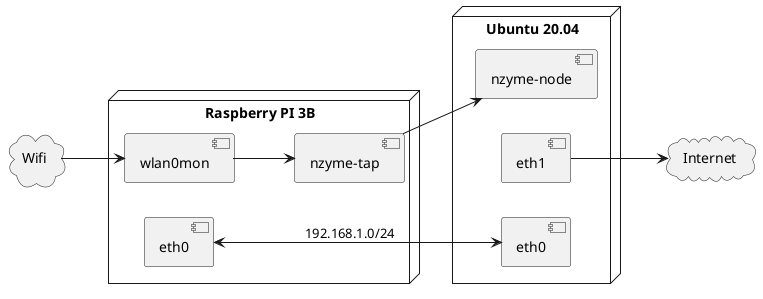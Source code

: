 @startuml
left to right direction
cloud "Wifi" as WIFI {

}
node "Raspberry PI 3B" as RPI {
    component "eth0" as RPIETH
    component "wlan0mon" as WIFIMON
    component "nzyme-tap" as TAP
}
cloud "Internet" as INTERNET {

}
node "Ubuntu 20.04" as UBUNTU {
    component "eth0" as UBUNTUETH
    component "eth1" as ETH1
    component "nzyme-node" as NODE
}
WIFI --> WIFIMON
WIFIMON --> TAP
RPIETH <--> UBUNTUETH : 192.168.1.0/24
TAP --> NODE
ETH1 --> INTERNET
@enduml